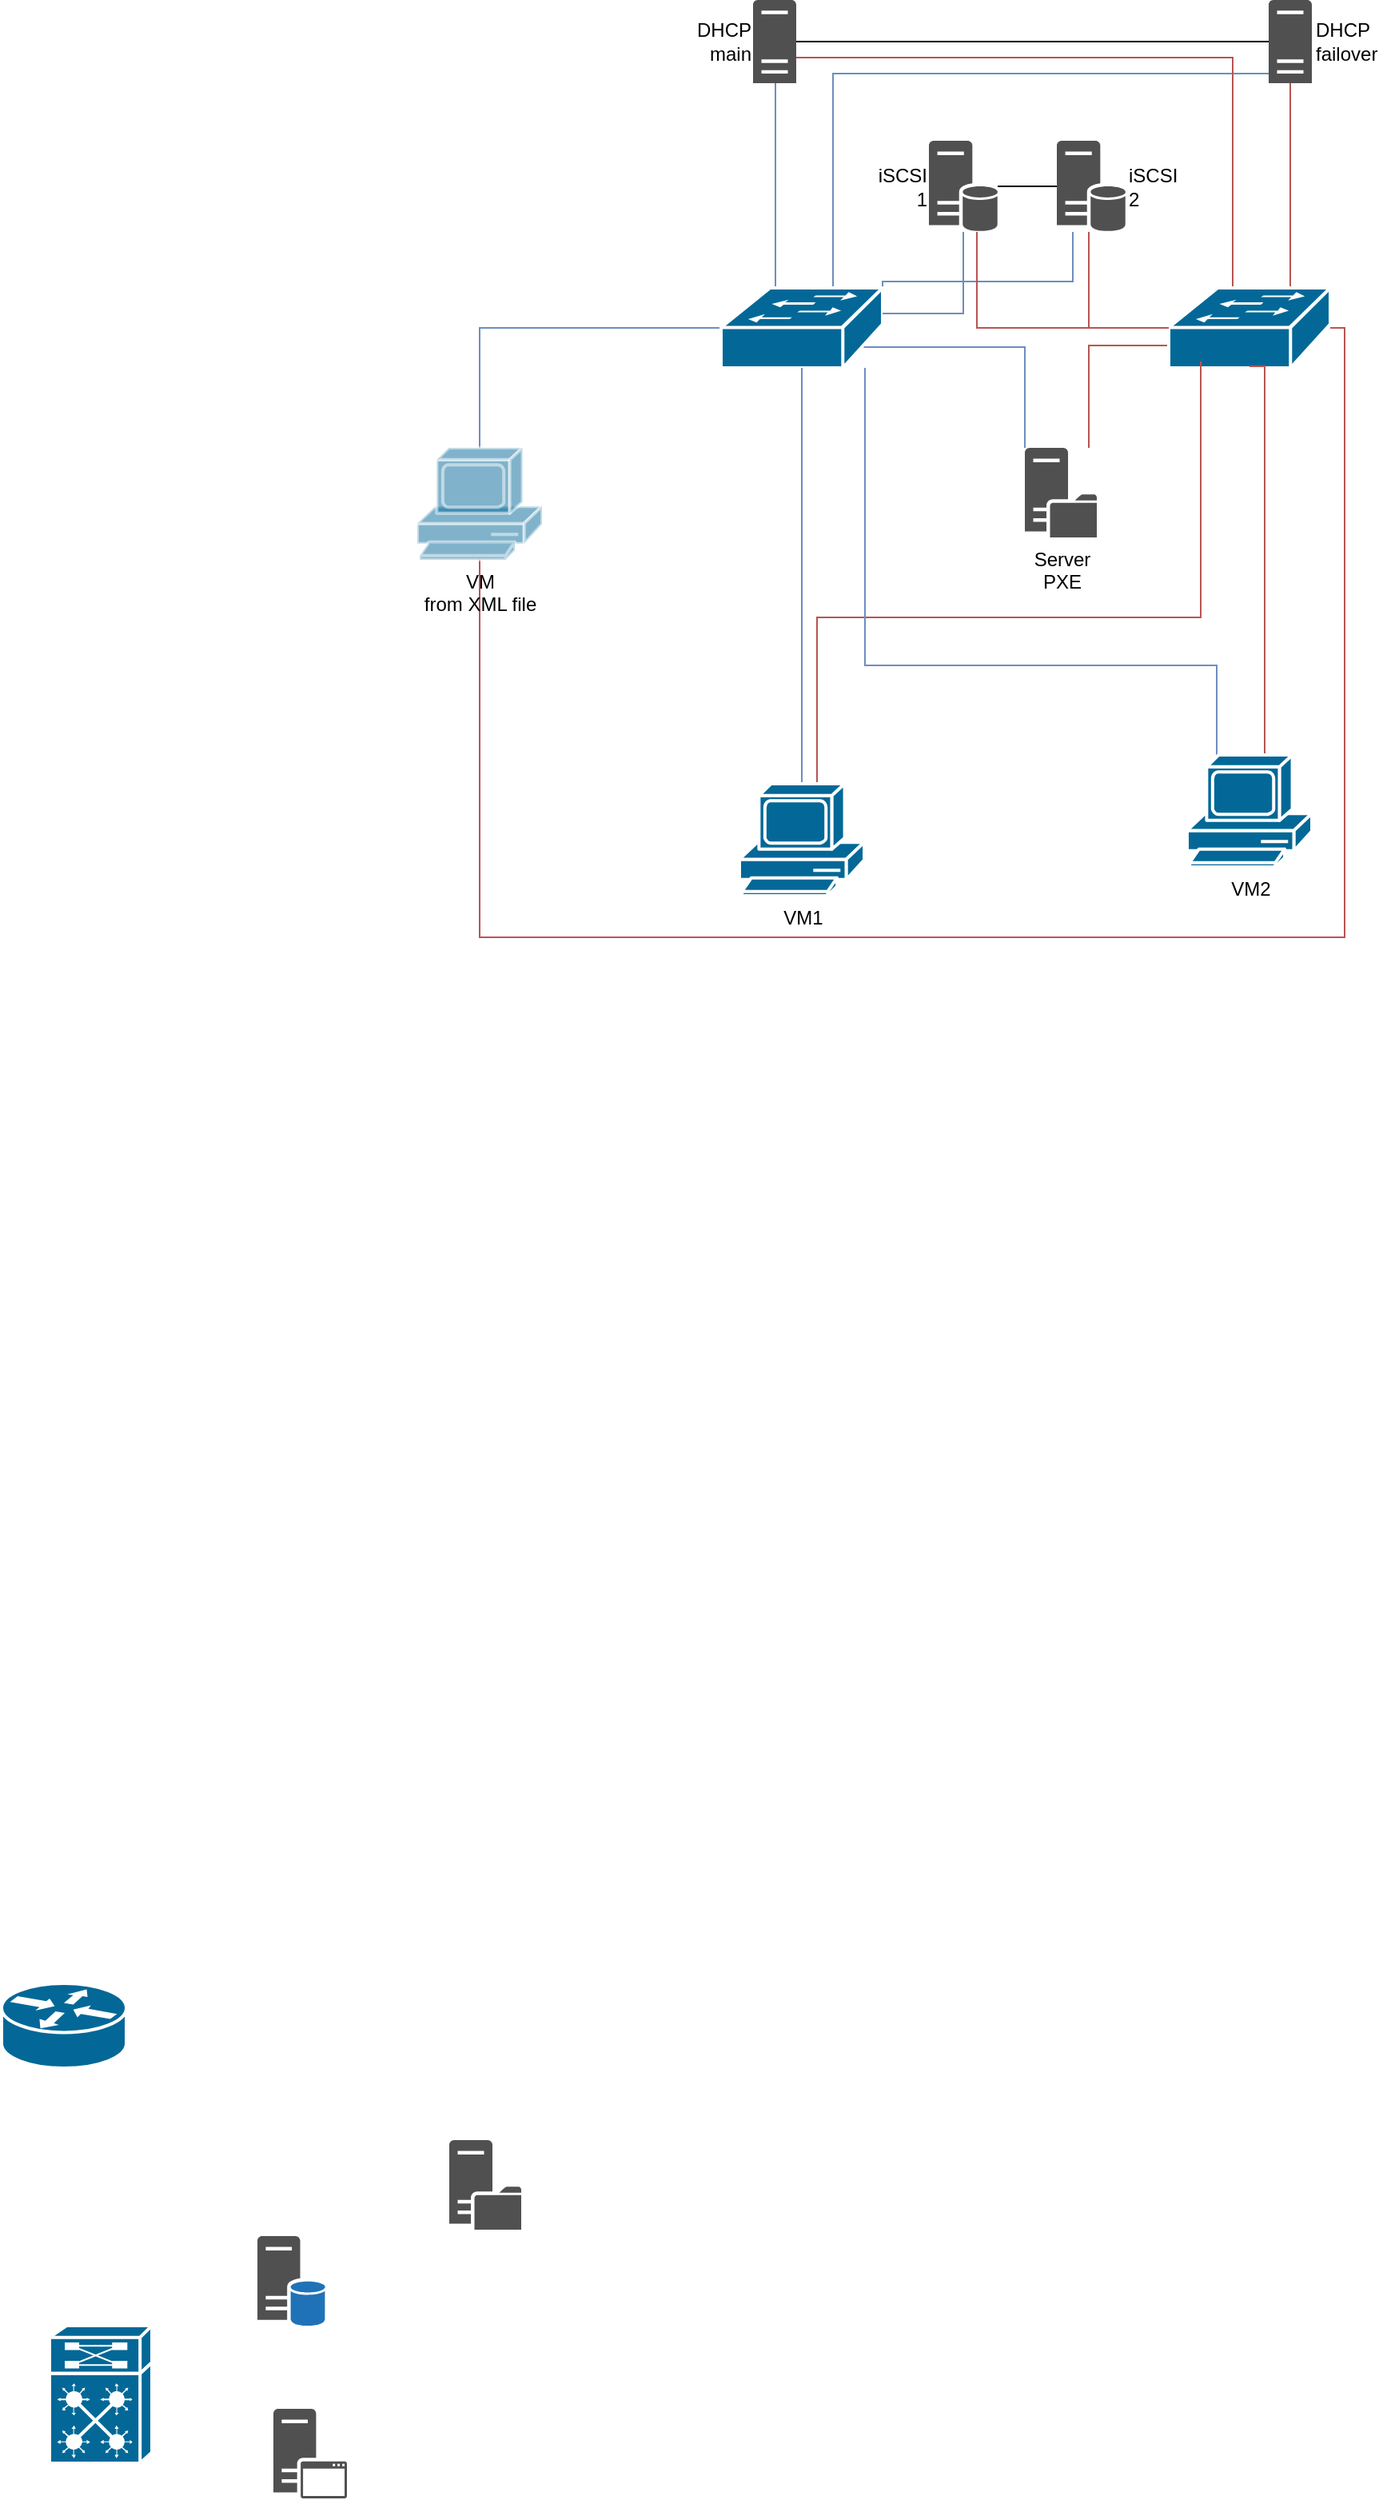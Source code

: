 <mxfile version="14.7.6" type="github">
  <diagram name="Page-1" id="c37626ed-c26b-45fb-9056-f9ebc6bb27b6">
    <mxGraphModel dx="2370" dy="674" grid="1" gridSize="10" guides="1" tooltips="1" connect="1" arrows="1" fold="1" page="1" pageScale="1" pageWidth="1100" pageHeight="850" background="none" math="0" shadow="0">
      <root>
        <mxCell id="0" />
        <mxCell id="1" parent="0" />
        <mxCell id="twmVMLxtn3eR-IHWOZhS-1" value="" style="shape=mxgraph.cisco.routers.router;html=1;dashed=0;fillColor=#036897;strokeColor=#ffffff;strokeWidth=2;verticalLabelPosition=bottom;verticalAlign=top;rounded=0;shadow=0;comic=0;fontFamily=Verdana;fontSize=12;" vertex="1" parent="1">
          <mxGeometry x="-1050" y="1350" width="78" height="53" as="geometry" />
        </mxCell>
        <mxCell id="twmVMLxtn3eR-IHWOZhS-2" value="" style="shape=mxgraph.cisco.switches.virtual_layer_switch;html=1;pointerEvents=1;dashed=0;fillColor=#036897;strokeColor=#ffffff;strokeWidth=2;verticalLabelPosition=bottom;verticalAlign=top;align=center;outlineConnect=0;" vertex="1" parent="1">
          <mxGeometry x="-1020" y="1564" width="64" height="86" as="geometry" />
        </mxCell>
        <mxCell id="twmVMLxtn3eR-IHWOZhS-20" style="edgeStyle=orthogonalEdgeStyle;rounded=0;orthogonalLoop=1;jettySize=auto;html=1;exitX=0.5;exitY=0;exitDx=0;exitDy=0;exitPerimeter=0;fillColor=#dae8fc;strokeColor=#6c8ebf;endArrow=none;endFill=0;" edge="1" parent="1" source="twmVMLxtn3eR-IHWOZhS-3" target="twmVMLxtn3eR-IHWOZhS-10">
          <mxGeometry relative="1" as="geometry">
            <Array as="points">
              <mxPoint x="-566" y="290" />
            </Array>
          </mxGeometry>
        </mxCell>
        <mxCell id="twmVMLxtn3eR-IHWOZhS-28" style="edgeStyle=orthogonalEdgeStyle;rounded=0;orthogonalLoop=1;jettySize=auto;html=1;exitX=0.87;exitY=0.74;exitDx=0;exitDy=0;exitPerimeter=0;endArrow=none;endFill=0;strokeColor=#6c8ebf;fillColor=#dae8fc;" edge="1" parent="1" source="twmVMLxtn3eR-IHWOZhS-3" target="twmVMLxtn3eR-IHWOZhS-37">
          <mxGeometry relative="1" as="geometry">
            <Array as="points">
              <mxPoint x="-410" y="327" />
            </Array>
          </mxGeometry>
        </mxCell>
        <mxCell id="twmVMLxtn3eR-IHWOZhS-31" style="edgeStyle=orthogonalEdgeStyle;rounded=0;orthogonalLoop=1;jettySize=auto;html=1;exitX=0;exitY=0.5;exitDx=0;exitDy=0;exitPerimeter=0;endArrow=none;endFill=0;strokeColor=#6c8ebf;fillColor=#dae8fc;" edge="1" parent="1" source="twmVMLxtn3eR-IHWOZhS-3" target="twmVMLxtn3eR-IHWOZhS-30">
          <mxGeometry relative="1" as="geometry" />
        </mxCell>
        <mxCell id="twmVMLxtn3eR-IHWOZhS-34" style="edgeStyle=orthogonalEdgeStyle;rounded=0;orthogonalLoop=1;jettySize=auto;html=1;exitX=1;exitY=0;exitDx=0;exitDy=0;exitPerimeter=0;endArrow=none;endFill=0;strokeColor=#6c8ebf;fillColor=#dae8fc;" edge="1" parent="1" source="twmVMLxtn3eR-IHWOZhS-3" target="twmVMLxtn3eR-IHWOZhS-13">
          <mxGeometry relative="1" as="geometry">
            <Array as="points">
              <mxPoint x="-499" y="286" />
              <mxPoint x="-380" y="286" />
            </Array>
          </mxGeometry>
        </mxCell>
        <mxCell id="twmVMLxtn3eR-IHWOZhS-36" style="edgeStyle=orthogonalEdgeStyle;rounded=0;orthogonalLoop=1;jettySize=auto;html=1;exitX=0.5;exitY=0;exitDx=0;exitDy=0;exitPerimeter=0;endArrow=none;endFill=0;strokeColor=#6c8ebf;fillColor=#dae8fc;" edge="1" parent="1" source="twmVMLxtn3eR-IHWOZhS-3" target="twmVMLxtn3eR-IHWOZhS-12">
          <mxGeometry relative="1" as="geometry">
            <Array as="points">
              <mxPoint x="-530" y="290" />
              <mxPoint x="-530" y="156" />
            </Array>
          </mxGeometry>
        </mxCell>
        <mxCell id="twmVMLxtn3eR-IHWOZhS-3" value="" style="shape=mxgraph.cisco.switches.workgroup_switch;html=1;pointerEvents=1;dashed=0;fillColor=#036897;strokeColor=#ffffff;strokeWidth=2;verticalLabelPosition=bottom;verticalAlign=top;align=center;outlineConnect=0;" vertex="1" parent="1">
          <mxGeometry x="-600" y="290" width="101" height="50" as="geometry" />
        </mxCell>
        <mxCell id="twmVMLxtn3eR-IHWOZhS-5" value="" style="pointerEvents=1;shadow=0;dashed=0;html=1;strokeColor=none;fillColor=#505050;labelPosition=center;verticalLabelPosition=bottom;verticalAlign=top;outlineConnect=0;align=center;shape=mxgraph.office.servers.application_server;" vertex="1" parent="1">
          <mxGeometry x="-880" y="1616" width="46" height="56" as="geometry" />
        </mxCell>
        <mxCell id="twmVMLxtn3eR-IHWOZhS-7" value="" style="pointerEvents=1;shadow=0;dashed=0;html=1;strokeColor=none;fillColor=#505050;labelPosition=center;verticalLabelPosition=bottom;verticalAlign=top;outlineConnect=0;align=center;shape=mxgraph.office.servers.database_server_blue;" vertex="1" parent="1">
          <mxGeometry x="-890" y="1508" width="43" height="56" as="geometry" />
        </mxCell>
        <mxCell id="twmVMLxtn3eR-IHWOZhS-24" style="edgeStyle=orthogonalEdgeStyle;rounded=0;orthogonalLoop=1;jettySize=auto;html=1;endArrow=none;endFill=0;" edge="1" parent="1" source="twmVMLxtn3eR-IHWOZhS-8" target="twmVMLxtn3eR-IHWOZhS-13">
          <mxGeometry relative="1" as="geometry" />
        </mxCell>
        <mxCell id="twmVMLxtn3eR-IHWOZhS-25" style="edgeStyle=orthogonalEdgeStyle;rounded=0;orthogonalLoop=1;jettySize=auto;html=1;endArrow=none;endFill=0;strokeColor=#6c8ebf;fillColor=#dae8fc;" edge="1" parent="1" source="twmVMLxtn3eR-IHWOZhS-8" target="twmVMLxtn3eR-IHWOZhS-3">
          <mxGeometry relative="1" as="geometry">
            <Array as="points">
              <mxPoint x="-448" y="306" />
            </Array>
          </mxGeometry>
        </mxCell>
        <mxCell id="twmVMLxtn3eR-IHWOZhS-8" value="iSCSI&lt;br&gt;1" style="shadow=0;dashed=0;html=1;strokeColor=none;fillColor=#505050;labelPosition=left;verticalLabelPosition=middle;verticalAlign=middle;outlineConnect=0;align=right;shape=mxgraph.office.databases.database_server;" vertex="1" parent="1">
          <mxGeometry x="-470" y="198" width="43" height="57" as="geometry" />
        </mxCell>
        <mxCell id="twmVMLxtn3eR-IHWOZhS-9" value="" style="pointerEvents=1;shadow=0;dashed=0;html=1;strokeColor=none;fillColor=#505050;labelPosition=center;verticalLabelPosition=bottom;verticalAlign=top;outlineConnect=0;align=center;shape=mxgraph.office.servers.file_server;" vertex="1" parent="1">
          <mxGeometry x="-770" y="1448" width="45" height="56" as="geometry" />
        </mxCell>
        <mxCell id="twmVMLxtn3eR-IHWOZhS-10" value="DHCP&lt;br&gt;main" style="pointerEvents=1;shadow=0;dashed=0;html=1;strokeColor=none;fillColor=#505050;labelPosition=left;verticalLabelPosition=middle;verticalAlign=middle;outlineConnect=0;align=right;shape=mxgraph.office.servers.server_generic;" vertex="1" parent="1">
          <mxGeometry x="-580" y="110" width="27" height="52" as="geometry" />
        </mxCell>
        <mxCell id="twmVMLxtn3eR-IHWOZhS-21" style="edgeStyle=orthogonalEdgeStyle;rounded=0;orthogonalLoop=1;jettySize=auto;html=1;exitX=0.5;exitY=0;exitDx=0;exitDy=0;exitPerimeter=0;fillColor=#f8cecc;strokeColor=#b85450;endArrow=none;endFill=0;" edge="1" parent="1" source="twmVMLxtn3eR-IHWOZhS-11" target="twmVMLxtn3eR-IHWOZhS-12">
          <mxGeometry relative="1" as="geometry">
            <Array as="points">
              <mxPoint x="-244" y="290" />
            </Array>
          </mxGeometry>
        </mxCell>
        <mxCell id="twmVMLxtn3eR-IHWOZhS-29" style="edgeStyle=orthogonalEdgeStyle;rounded=0;orthogonalLoop=1;jettySize=auto;html=1;exitX=0;exitY=0.98;exitDx=0;exitDy=0;exitPerimeter=0;endArrow=none;endFill=0;strokeColor=#b85450;fillColor=#f8cecc;" edge="1" parent="1" source="twmVMLxtn3eR-IHWOZhS-11" target="twmVMLxtn3eR-IHWOZhS-37">
          <mxGeometry relative="1" as="geometry">
            <Array as="points">
              <mxPoint x="-320" y="326" />
              <mxPoint x="-370" y="326" />
            </Array>
          </mxGeometry>
        </mxCell>
        <mxCell id="twmVMLxtn3eR-IHWOZhS-33" style="edgeStyle=orthogonalEdgeStyle;rounded=0;orthogonalLoop=1;jettySize=auto;html=1;exitX=0;exitY=0.5;exitDx=0;exitDy=0;exitPerimeter=0;endArrow=none;endFill=0;strokeColor=#b85450;fillColor=#f8cecc;" edge="1" parent="1" source="twmVMLxtn3eR-IHWOZhS-11" target="twmVMLxtn3eR-IHWOZhS-8">
          <mxGeometry relative="1" as="geometry">
            <Array as="points">
              <mxPoint x="-440" y="315" />
            </Array>
          </mxGeometry>
        </mxCell>
        <mxCell id="twmVMLxtn3eR-IHWOZhS-35" style="edgeStyle=orthogonalEdgeStyle;rounded=0;orthogonalLoop=1;jettySize=auto;html=1;exitX=0.5;exitY=0;exitDx=0;exitDy=0;exitPerimeter=0;endArrow=none;endFill=0;strokeColor=#b85450;fillColor=#f8cecc;" edge="1" parent="1" source="twmVMLxtn3eR-IHWOZhS-11" target="twmVMLxtn3eR-IHWOZhS-10">
          <mxGeometry relative="1" as="geometry">
            <Array as="points">
              <mxPoint x="-280" y="290" />
              <mxPoint x="-280" y="146" />
            </Array>
          </mxGeometry>
        </mxCell>
        <mxCell id="twmVMLxtn3eR-IHWOZhS-11" value="" style="shape=mxgraph.cisco.switches.workgroup_switch;html=1;pointerEvents=1;dashed=0;fillColor=#036897;strokeColor=#ffffff;strokeWidth=2;verticalLabelPosition=bottom;verticalAlign=top;align=center;outlineConnect=0;" vertex="1" parent="1">
          <mxGeometry x="-320" y="290" width="101" height="50" as="geometry" />
        </mxCell>
        <mxCell id="twmVMLxtn3eR-IHWOZhS-22" style="edgeStyle=orthogonalEdgeStyle;rounded=0;orthogonalLoop=1;jettySize=auto;html=1;endArrow=none;endFill=0;" edge="1" parent="1" source="twmVMLxtn3eR-IHWOZhS-12" target="twmVMLxtn3eR-IHWOZhS-10">
          <mxGeometry relative="1" as="geometry" />
        </mxCell>
        <mxCell id="twmVMLxtn3eR-IHWOZhS-12" value="DHCP &lt;br&gt;failover" style="pointerEvents=1;shadow=0;dashed=0;html=1;strokeColor=none;fillColor=#505050;labelPosition=right;verticalLabelPosition=middle;verticalAlign=middle;outlineConnect=0;align=left;shape=mxgraph.office.servers.server_generic;" vertex="1" parent="1">
          <mxGeometry x="-257.5" y="110" width="27" height="52" as="geometry" />
        </mxCell>
        <mxCell id="twmVMLxtn3eR-IHWOZhS-26" style="edgeStyle=orthogonalEdgeStyle;rounded=0;orthogonalLoop=1;jettySize=auto;html=1;endArrow=none;endFill=0;strokeColor=#b85450;fillColor=#f8cecc;" edge="1" parent="1" source="twmVMLxtn3eR-IHWOZhS-13" target="twmVMLxtn3eR-IHWOZhS-11">
          <mxGeometry relative="1" as="geometry">
            <mxPoint x="-368.5" y="316" as="targetPoint" />
            <Array as="points">
              <mxPoint x="-370" y="315" />
            </Array>
          </mxGeometry>
        </mxCell>
        <mxCell id="twmVMLxtn3eR-IHWOZhS-13" value="iSCSI&lt;br&gt;2" style="shadow=0;dashed=0;html=1;strokeColor=none;fillColor=#505050;labelPosition=right;verticalLabelPosition=middle;verticalAlign=middle;outlineConnect=0;align=left;shape=mxgraph.office.databases.database_server;" vertex="1" parent="1">
          <mxGeometry x="-390" y="198" width="43" height="57" as="geometry" />
        </mxCell>
        <mxCell id="twmVMLxtn3eR-IHWOZhS-16" style="edgeStyle=orthogonalEdgeStyle;rounded=0;orthogonalLoop=1;jettySize=auto;html=1;exitX=0.5;exitY=0;exitDx=0;exitDy=0;exitPerimeter=0;fillColor=#dae8fc;strokeColor=#6c8ebf;endArrow=none;endFill=0;" edge="1" parent="1" source="twmVMLxtn3eR-IHWOZhS-14" target="twmVMLxtn3eR-IHWOZhS-3">
          <mxGeometry relative="1" as="geometry" />
        </mxCell>
        <mxCell id="twmVMLxtn3eR-IHWOZhS-18" style="edgeStyle=orthogonalEdgeStyle;rounded=0;orthogonalLoop=1;jettySize=auto;html=1;entryX=0.198;entryY=0.92;entryDx=0;entryDy=0;entryPerimeter=0;fillColor=#f8cecc;strokeColor=#b85450;endArrow=none;endFill=0;" edge="1" parent="1" source="twmVMLxtn3eR-IHWOZhS-14" target="twmVMLxtn3eR-IHWOZhS-11">
          <mxGeometry relative="1" as="geometry">
            <mxPoint x="-300" y="376" as="targetPoint" />
            <Array as="points">
              <mxPoint x="-540" y="496" />
              <mxPoint x="-300" y="496" />
            </Array>
          </mxGeometry>
        </mxCell>
        <mxCell id="twmVMLxtn3eR-IHWOZhS-14" value="VM1" style="shape=mxgraph.cisco.computers_and_peripherals.pc;html=1;pointerEvents=1;dashed=0;fillColor=#036897;strokeColor=#ffffff;strokeWidth=2;verticalLabelPosition=bottom;verticalAlign=top;align=center;outlineConnect=0;" vertex="1" parent="1">
          <mxGeometry x="-588.5" y="600" width="78" height="70" as="geometry" />
        </mxCell>
        <mxCell id="twmVMLxtn3eR-IHWOZhS-17" style="edgeStyle=orthogonalEdgeStyle;rounded=0;orthogonalLoop=1;jettySize=auto;html=1;exitX=0.5;exitY=0;exitDx=0;exitDy=0;exitPerimeter=0;entryX=0.5;entryY=0.98;entryDx=0;entryDy=0;entryPerimeter=0;fillColor=#f8cecc;strokeColor=#b85450;endArrow=none;endFill=0;" edge="1" parent="1" source="twmVMLxtn3eR-IHWOZhS-15" target="twmVMLxtn3eR-IHWOZhS-11">
          <mxGeometry relative="1" as="geometry">
            <Array as="points">
              <mxPoint x="-260" y="582" />
              <mxPoint x="-260" y="339" />
            </Array>
          </mxGeometry>
        </mxCell>
        <mxCell id="twmVMLxtn3eR-IHWOZhS-19" style="edgeStyle=orthogonalEdgeStyle;rounded=0;orthogonalLoop=1;jettySize=auto;html=1;exitX=0.5;exitY=0;exitDx=0;exitDy=0;exitPerimeter=0;fillColor=#dae8fc;strokeColor=#6c8ebf;endArrow=none;endFill=0;" edge="1" parent="1" source="twmVMLxtn3eR-IHWOZhS-15" target="twmVMLxtn3eR-IHWOZhS-3">
          <mxGeometry relative="1" as="geometry">
            <Array as="points">
              <mxPoint x="-290" y="582" />
              <mxPoint x="-290" y="526" />
              <mxPoint x="-510" y="526" />
            </Array>
          </mxGeometry>
        </mxCell>
        <mxCell id="twmVMLxtn3eR-IHWOZhS-15" value="VM2" style="shape=mxgraph.cisco.computers_and_peripherals.pc;html=1;pointerEvents=1;dashed=0;fillColor=#036897;strokeColor=#ffffff;strokeWidth=2;verticalLabelPosition=bottom;verticalAlign=top;align=center;outlineConnect=0;" vertex="1" parent="1">
          <mxGeometry x="-308.5" y="582" width="78" height="70" as="geometry" />
        </mxCell>
        <mxCell id="twmVMLxtn3eR-IHWOZhS-32" style="edgeStyle=orthogonalEdgeStyle;rounded=0;orthogonalLoop=1;jettySize=auto;html=1;endArrow=none;endFill=0;strokeColor=#b85450;fillColor=#f8cecc;" edge="1" parent="1" source="twmVMLxtn3eR-IHWOZhS-30" target="twmVMLxtn3eR-IHWOZhS-11">
          <mxGeometry relative="1" as="geometry">
            <Array as="points">
              <mxPoint x="-751" y="696" />
              <mxPoint x="-210" y="696" />
              <mxPoint x="-210" y="315" />
            </Array>
          </mxGeometry>
        </mxCell>
        <mxCell id="twmVMLxtn3eR-IHWOZhS-30" value="VM&lt;br&gt;from XML file" style="shape=mxgraph.cisco.computers_and_peripherals.pc;html=1;pointerEvents=1;dashed=0;fillColor=#036897;strokeColor=#ffffff;strokeWidth=2;verticalLabelPosition=bottom;verticalAlign=top;align=center;outlineConnect=0;opacity=50;" vertex="1" parent="1">
          <mxGeometry x="-790" y="390" width="78" height="70" as="geometry" />
        </mxCell>
        <mxCell id="twmVMLxtn3eR-IHWOZhS-37" value="Server&lt;br&gt;PXE" style="pointerEvents=1;shadow=0;dashed=0;html=1;strokeColor=none;fillColor=#505050;labelPosition=center;verticalLabelPosition=bottom;verticalAlign=top;outlineConnect=0;align=center;shape=mxgraph.office.servers.file_server;" vertex="1" parent="1">
          <mxGeometry x="-410" y="390" width="45" height="56" as="geometry" />
        </mxCell>
      </root>
    </mxGraphModel>
  </diagram>
</mxfile>
